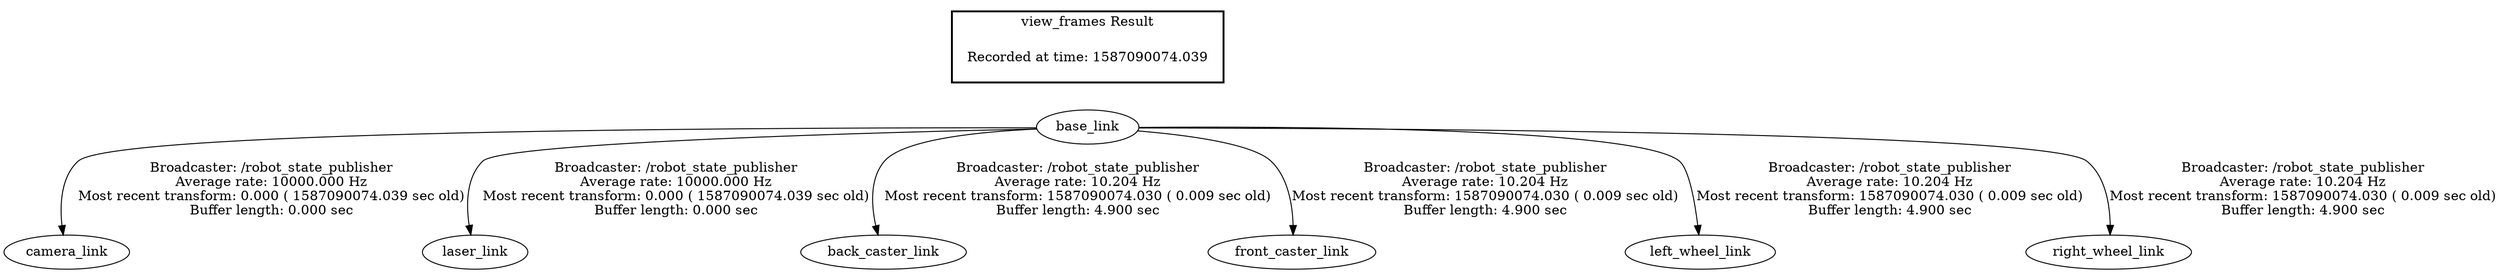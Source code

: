 digraph G {
"base_link" -> "camera_link"[label="Broadcaster: /robot_state_publisher\nAverage rate: 10000.000 Hz\nMost recent transform: 0.000 ( 1587090074.039 sec old)\nBuffer length: 0.000 sec\n"];
"base_link" -> "laser_link"[label="Broadcaster: /robot_state_publisher\nAverage rate: 10000.000 Hz\nMost recent transform: 0.000 ( 1587090074.039 sec old)\nBuffer length: 0.000 sec\n"];
"base_link" -> "back_caster_link"[label="Broadcaster: /robot_state_publisher\nAverage rate: 10.204 Hz\nMost recent transform: 1587090074.030 ( 0.009 sec old)\nBuffer length: 4.900 sec\n"];
"base_link" -> "front_caster_link"[label="Broadcaster: /robot_state_publisher\nAverage rate: 10.204 Hz\nMost recent transform: 1587090074.030 ( 0.009 sec old)\nBuffer length: 4.900 sec\n"];
"base_link" -> "left_wheel_link"[label="Broadcaster: /robot_state_publisher\nAverage rate: 10.204 Hz\nMost recent transform: 1587090074.030 ( 0.009 sec old)\nBuffer length: 4.900 sec\n"];
"base_link" -> "right_wheel_link"[label="Broadcaster: /robot_state_publisher\nAverage rate: 10.204 Hz\nMost recent transform: 1587090074.030 ( 0.009 sec old)\nBuffer length: 4.900 sec\n"];
edge [style=invis];
 subgraph cluster_legend { style=bold; color=black; label ="view_frames Result";
"Recorded at time: 1587090074.039"[ shape=plaintext ] ;
 }->"base_link";
}
